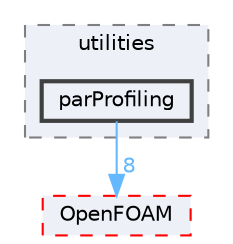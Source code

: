 digraph "src/functionObjects/utilities/parProfiling"
{
 // LATEX_PDF_SIZE
  bgcolor="transparent";
  edge [fontname=Helvetica,fontsize=10,labelfontname=Helvetica,labelfontsize=10];
  node [fontname=Helvetica,fontsize=10,shape=box,height=0.2,width=0.4];
  compound=true
  subgraph clusterdir_f7452075bcc4ab0cc3fc3ac03be416ce {
    graph [ bgcolor="#edf0f7", pencolor="grey50", label="utilities", fontname=Helvetica,fontsize=10 style="filled,dashed", URL="dir_f7452075bcc4ab0cc3fc3ac03be416ce.html",tooltip=""]
  dir_69b3af18d3b2d7688e278e485b2de34a [label="parProfiling", fillcolor="#edf0f7", color="grey25", style="filled,bold", URL="dir_69b3af18d3b2d7688e278e485b2de34a.html",tooltip=""];
  }
  dir_c5473ff19b20e6ec4dfe5c310b3778a8 [label="OpenFOAM", fillcolor="#edf0f7", color="red", style="filled,dashed", URL="dir_c5473ff19b20e6ec4dfe5c310b3778a8.html",tooltip=""];
  dir_69b3af18d3b2d7688e278e485b2de34a->dir_c5473ff19b20e6ec4dfe5c310b3778a8 [headlabel="8", labeldistance=1.5 headhref="dir_002788_002695.html" href="dir_002788_002695.html" color="steelblue1" fontcolor="steelblue1"];
}
